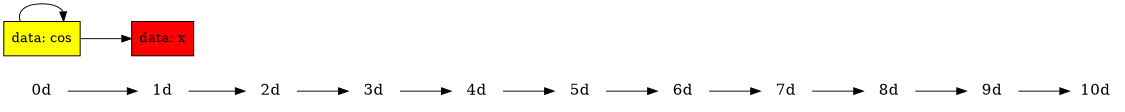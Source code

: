 digraph List
{
	rankdir = LR;
	ranksep=.75; size = "7.5,7.5"
	{
		node [shape=plaintext, fontsize=16];
		"0d"->"1d"->"2d"->"3d"->"4d"->"5d"->"6d"->"7d"->"8d"->"9d"->"10d";
	}
node [shape = record, style = filled];
	{rank = same; "0d"; "0x12df042f0" [label = "data: cos ", fillcolor = "yellow"];}
	{rank = same; "1d"; "0x12df04320" [label = "data: x ", fillcolor = "red"];}
	"0x12df042f0"->"0x12df042f0" [color = "black", frontcolor = "grey", label = ""];
	"0x12df042f0"->"0x12df04320" [color = "black", frontcolor = "grey", label = ""];
}
